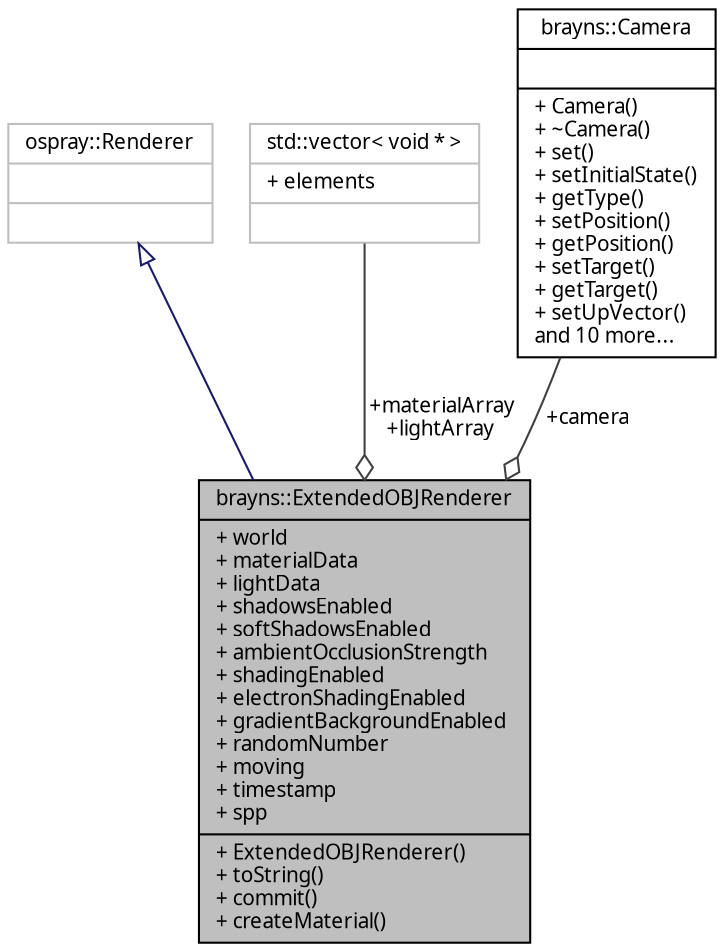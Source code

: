 digraph "brayns::ExtendedOBJRenderer"
{
  edge [fontname="Sans",fontsize="10",labelfontname="Sans",labelfontsize="10"];
  node [fontname="Sans",fontsize="10",shape=record];
  Node1 [label="{brayns::ExtendedOBJRenderer\n|+ world\l+ materialData\l+ lightData\l+ shadowsEnabled\l+ softShadowsEnabled\l+ ambientOcclusionStrength\l+ shadingEnabled\l+ electronShadingEnabled\l+ gradientBackgroundEnabled\l+ randomNumber\l+ moving\l+ timestamp\l+ spp\l|+ ExtendedOBJRenderer()\l+ toString()\l+ commit()\l+ createMaterial()\l}",height=0.2,width=0.4,color="black", fillcolor="grey75", style="filled" fontcolor="black"];
  Node2 -> Node1 [dir="back",color="midnightblue",fontsize="10",style="solid",arrowtail="onormal",fontname="Sans"];
  Node2 [label="{ospray::Renderer\n||}",height=0.2,width=0.4,color="grey75", fillcolor="white", style="filled"];
  Node3 -> Node1 [color="grey25",fontsize="10",style="solid",label=" +materialArray\n+lightArray" ,arrowhead="odiamond",fontname="Sans"];
  Node3 [label="{std::vector\< void * \>\n|+ elements\l|}",height=0.2,width=0.4,color="grey75", fillcolor="white", style="filled"];
  Node4 -> Node1 [color="grey25",fontsize="10",style="solid",label=" +camera" ,arrowhead="odiamond",fontname="Sans"];
  Node4 [label="{brayns::Camera\n||+ Camera()\l+ ~Camera()\l+ set()\l+ setInitialState()\l+ getType()\l+ setPosition()\l+ getPosition()\l+ setTarget()\l+ getTarget()\l+ setUpVector()\land 10 more...\l}",height=0.2,width=0.4,color="black", fillcolor="white", style="filled",URL="$classbrayns_1_1_camera.html",tooltip="Camera object. "];
}
